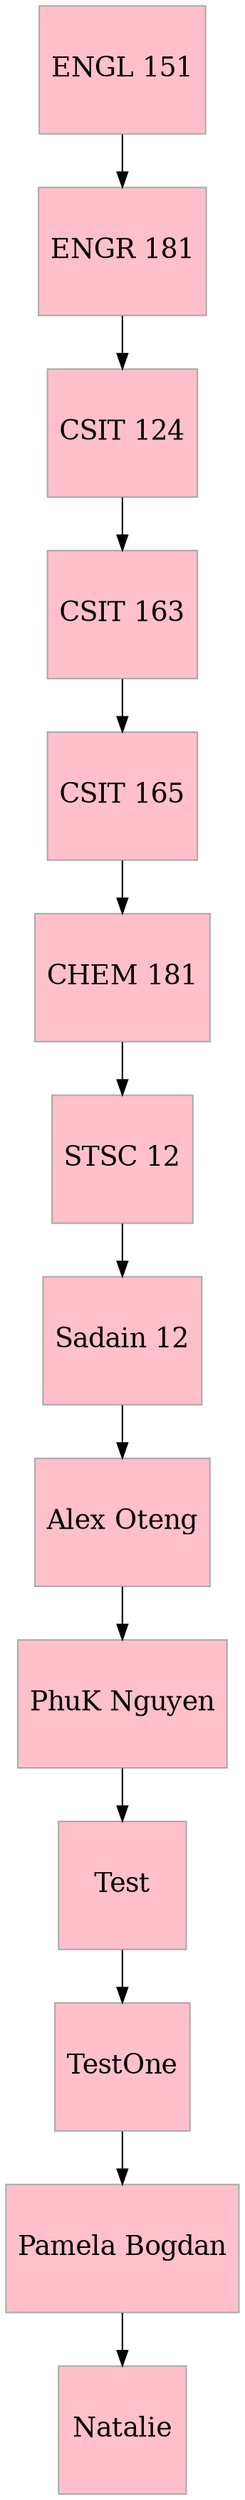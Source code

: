 digraph CourseGraph {
node [

        shape=box  
        width=1.2
        height=1.2
        fillcolor="pink"
        fontcolor="Helvetica"
        fontsize=18
        style="filled"
        color="#aaaaaa"
]  "ENGL 151"
  "ENGR 181"
  "CSIT 124"
  "CSIT 163"
  "CSIT 165"
  "CHEM 181"
  "STSC 12"
  "Sadain 12"
  "Alex Oteng"
  "PhuK Nguyen"
  "Test"
  "TestOne"
  "Pamela Bogdan"
  "Natalie"
  "ENGL 151" -> "ENGR 181"
  "ENGR 181" -> "CSIT 124"
  "CSIT 124" -> "CSIT 163"
  "CSIT 163" -> "CSIT 165"
  "CSIT 165" -> "CHEM 181"
  "CHEM 181" -> "STSC 12"
  "STSC 12" -> "Sadain 12"
  "Sadain 12" -> "Alex Oteng"
  "Alex Oteng" -> "PhuK Nguyen"
  "PhuK Nguyen" -> "Test"
  "Test" -> "TestOne"
  "TestOne" -> "Pamela Bogdan"
  "Pamela Bogdan" -> "Natalie"
}

